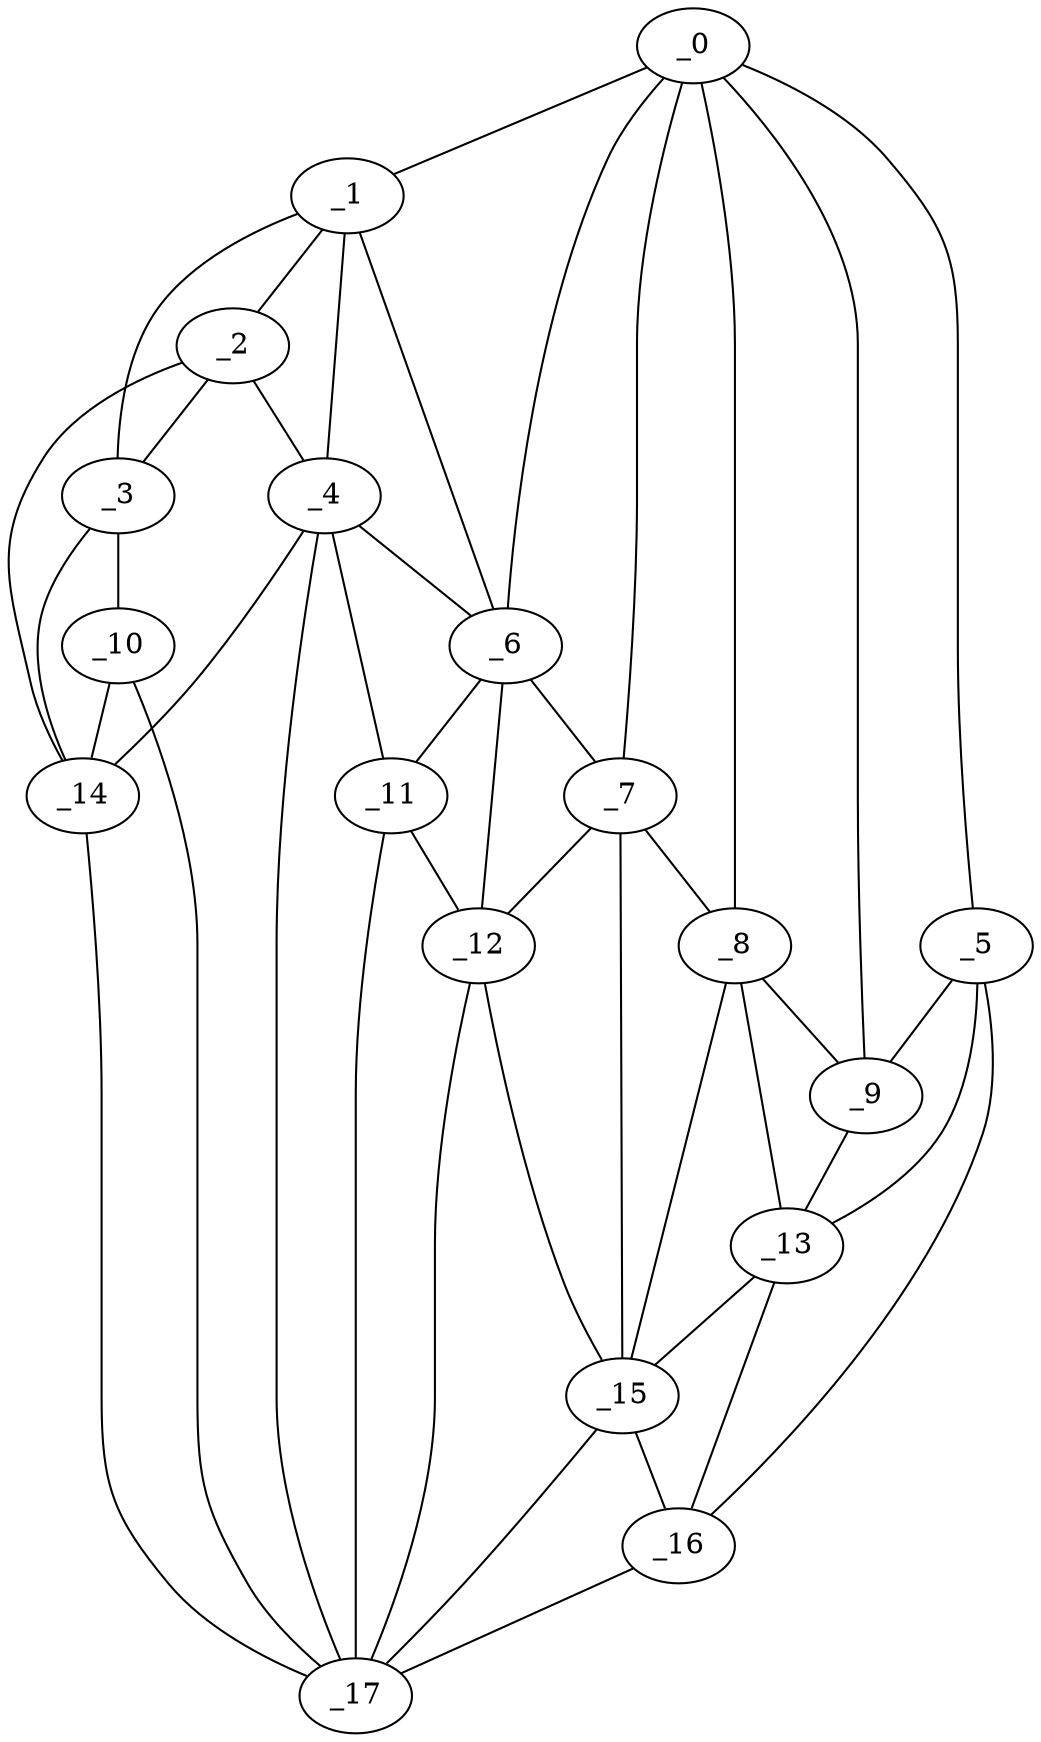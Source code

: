 graph "obj92__85.gxl" {
	_0	 [x=39,
		y=104];
	_1	 [x=40,
		y=41];
	_0 -- _1	 [valence=1];
	_5	 [x=64,
		y=125];
	_0 -- _5	 [valence=1];
	_6	 [x=68,
		y=73];
	_0 -- _6	 [valence=1];
	_7	 [x=68,
		y=82];
	_0 -- _7	 [valence=2];
	_8	 [x=68,
		y=95];
	_0 -- _8	 [valence=1];
	_9	 [x=68,
		y=108];
	_0 -- _9	 [valence=1];
	_2	 [x=46,
		y=35];
	_1 -- _2	 [valence=1];
	_3	 [x=49,
		y=7];
	_1 -- _3	 [valence=1];
	_4	 [x=63,
		y=55];
	_1 -- _4	 [valence=2];
	_1 -- _6	 [valence=1];
	_2 -- _3	 [valence=2];
	_2 -- _4	 [valence=2];
	_14	 [x=82,
		y=33];
	_2 -- _14	 [valence=1];
	_10	 [x=79,
		y=7];
	_3 -- _10	 [valence=1];
	_3 -- _14	 [valence=1];
	_4 -- _6	 [valence=1];
	_11	 [x=80,
		y=65];
	_4 -- _11	 [valence=2];
	_4 -- _14	 [valence=2];
	_17	 [x=89,
		y=39];
	_4 -- _17	 [valence=1];
	_5 -- _9	 [valence=2];
	_13	 [x=80,
		y=110];
	_5 -- _13	 [valence=1];
	_16	 [x=88,
		y=119];
	_5 -- _16	 [valence=1];
	_6 -- _7	 [valence=2];
	_6 -- _11	 [valence=2];
	_12	 [x=80,
		y=81];
	_6 -- _12	 [valence=1];
	_7 -- _8	 [valence=2];
	_7 -- _12	 [valence=2];
	_15	 [x=82,
		y=94];
	_7 -- _15	 [valence=1];
	_8 -- _9	 [valence=2];
	_8 -- _13	 [valence=2];
	_8 -- _15	 [valence=2];
	_9 -- _13	 [valence=1];
	_10 -- _14	 [valence=2];
	_10 -- _17	 [valence=1];
	_11 -- _12	 [valence=1];
	_11 -- _17	 [valence=1];
	_12 -- _15	 [valence=1];
	_12 -- _17	 [valence=2];
	_13 -- _15	 [valence=1];
	_13 -- _16	 [valence=2];
	_14 -- _17	 [valence=1];
	_15 -- _16	 [valence=2];
	_15 -- _17	 [valence=1];
	_16 -- _17	 [valence=1];
}
